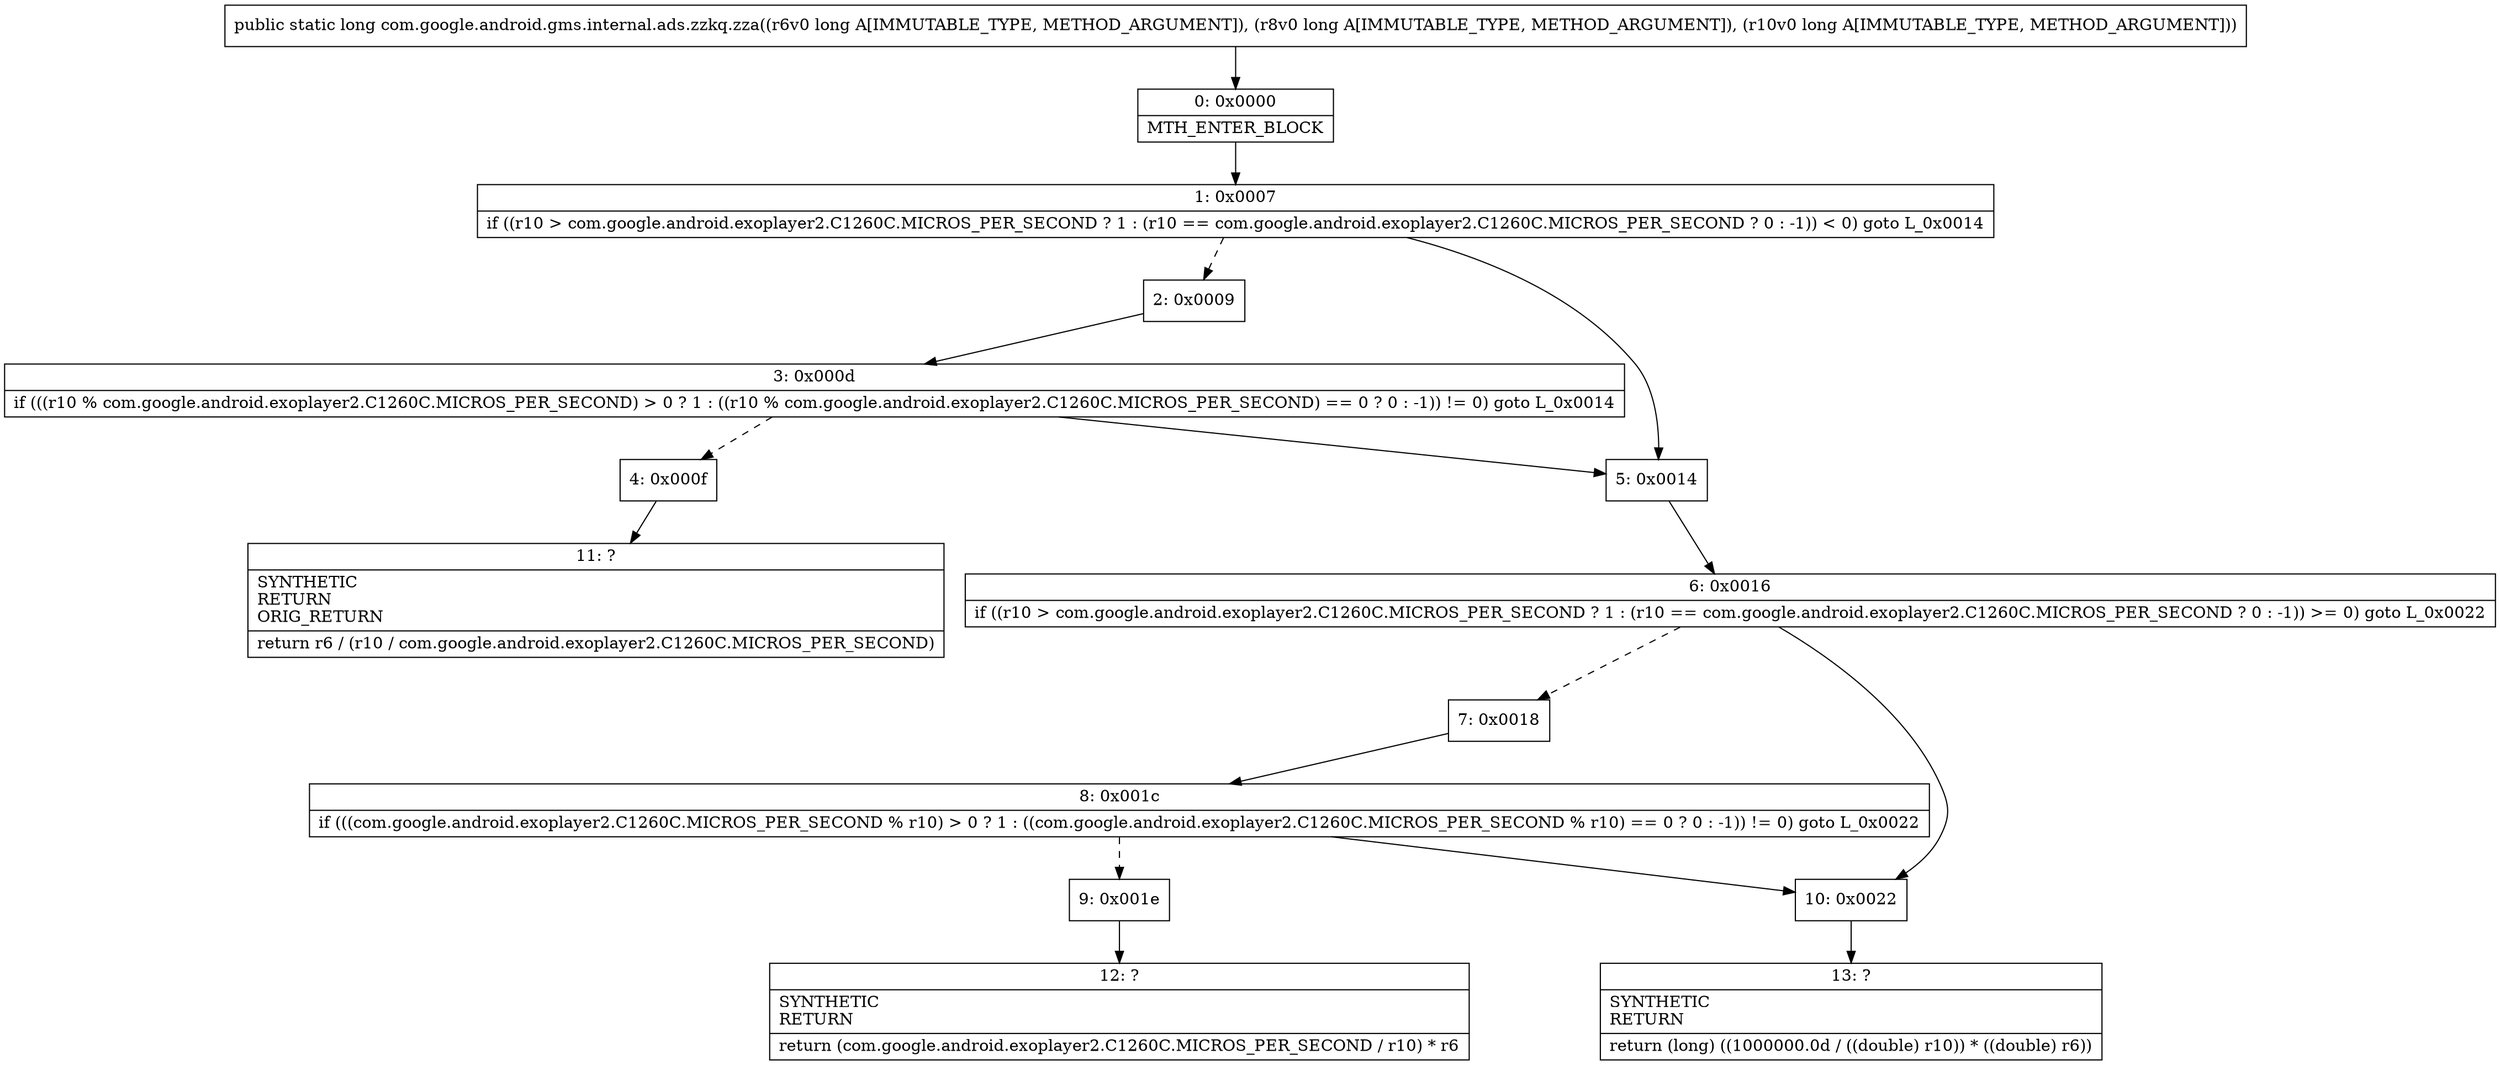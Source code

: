 digraph "CFG forcom.google.android.gms.internal.ads.zzkq.zza(JJJ)J" {
Node_0 [shape=record,label="{0\:\ 0x0000|MTH_ENTER_BLOCK\l}"];
Node_1 [shape=record,label="{1\:\ 0x0007|if ((r10 \> com.google.android.exoplayer2.C1260C.MICROS_PER_SECOND ? 1 : (r10 == com.google.android.exoplayer2.C1260C.MICROS_PER_SECOND ? 0 : \-1)) \< 0) goto L_0x0014\l}"];
Node_2 [shape=record,label="{2\:\ 0x0009}"];
Node_3 [shape=record,label="{3\:\ 0x000d|if (((r10 % com.google.android.exoplayer2.C1260C.MICROS_PER_SECOND) \> 0 ? 1 : ((r10 % com.google.android.exoplayer2.C1260C.MICROS_PER_SECOND) == 0 ? 0 : \-1)) != 0) goto L_0x0014\l}"];
Node_4 [shape=record,label="{4\:\ 0x000f}"];
Node_5 [shape=record,label="{5\:\ 0x0014}"];
Node_6 [shape=record,label="{6\:\ 0x0016|if ((r10 \> com.google.android.exoplayer2.C1260C.MICROS_PER_SECOND ? 1 : (r10 == com.google.android.exoplayer2.C1260C.MICROS_PER_SECOND ? 0 : \-1)) \>= 0) goto L_0x0022\l}"];
Node_7 [shape=record,label="{7\:\ 0x0018}"];
Node_8 [shape=record,label="{8\:\ 0x001c|if (((com.google.android.exoplayer2.C1260C.MICROS_PER_SECOND % r10) \> 0 ? 1 : ((com.google.android.exoplayer2.C1260C.MICROS_PER_SECOND % r10) == 0 ? 0 : \-1)) != 0) goto L_0x0022\l}"];
Node_9 [shape=record,label="{9\:\ 0x001e}"];
Node_10 [shape=record,label="{10\:\ 0x0022}"];
Node_11 [shape=record,label="{11\:\ ?|SYNTHETIC\lRETURN\lORIG_RETURN\l|return r6 \/ (r10 \/ com.google.android.exoplayer2.C1260C.MICROS_PER_SECOND)\l}"];
Node_12 [shape=record,label="{12\:\ ?|SYNTHETIC\lRETURN\l|return (com.google.android.exoplayer2.C1260C.MICROS_PER_SECOND \/ r10) * r6\l}"];
Node_13 [shape=record,label="{13\:\ ?|SYNTHETIC\lRETURN\l|return (long) ((1000000.0d \/ ((double) r10)) * ((double) r6))\l}"];
MethodNode[shape=record,label="{public static long com.google.android.gms.internal.ads.zzkq.zza((r6v0 long A[IMMUTABLE_TYPE, METHOD_ARGUMENT]), (r8v0 long A[IMMUTABLE_TYPE, METHOD_ARGUMENT]), (r10v0 long A[IMMUTABLE_TYPE, METHOD_ARGUMENT])) }"];
MethodNode -> Node_0;
Node_0 -> Node_1;
Node_1 -> Node_2[style=dashed];
Node_1 -> Node_5;
Node_2 -> Node_3;
Node_3 -> Node_4[style=dashed];
Node_3 -> Node_5;
Node_4 -> Node_11;
Node_5 -> Node_6;
Node_6 -> Node_7[style=dashed];
Node_6 -> Node_10;
Node_7 -> Node_8;
Node_8 -> Node_9[style=dashed];
Node_8 -> Node_10;
Node_9 -> Node_12;
Node_10 -> Node_13;
}

